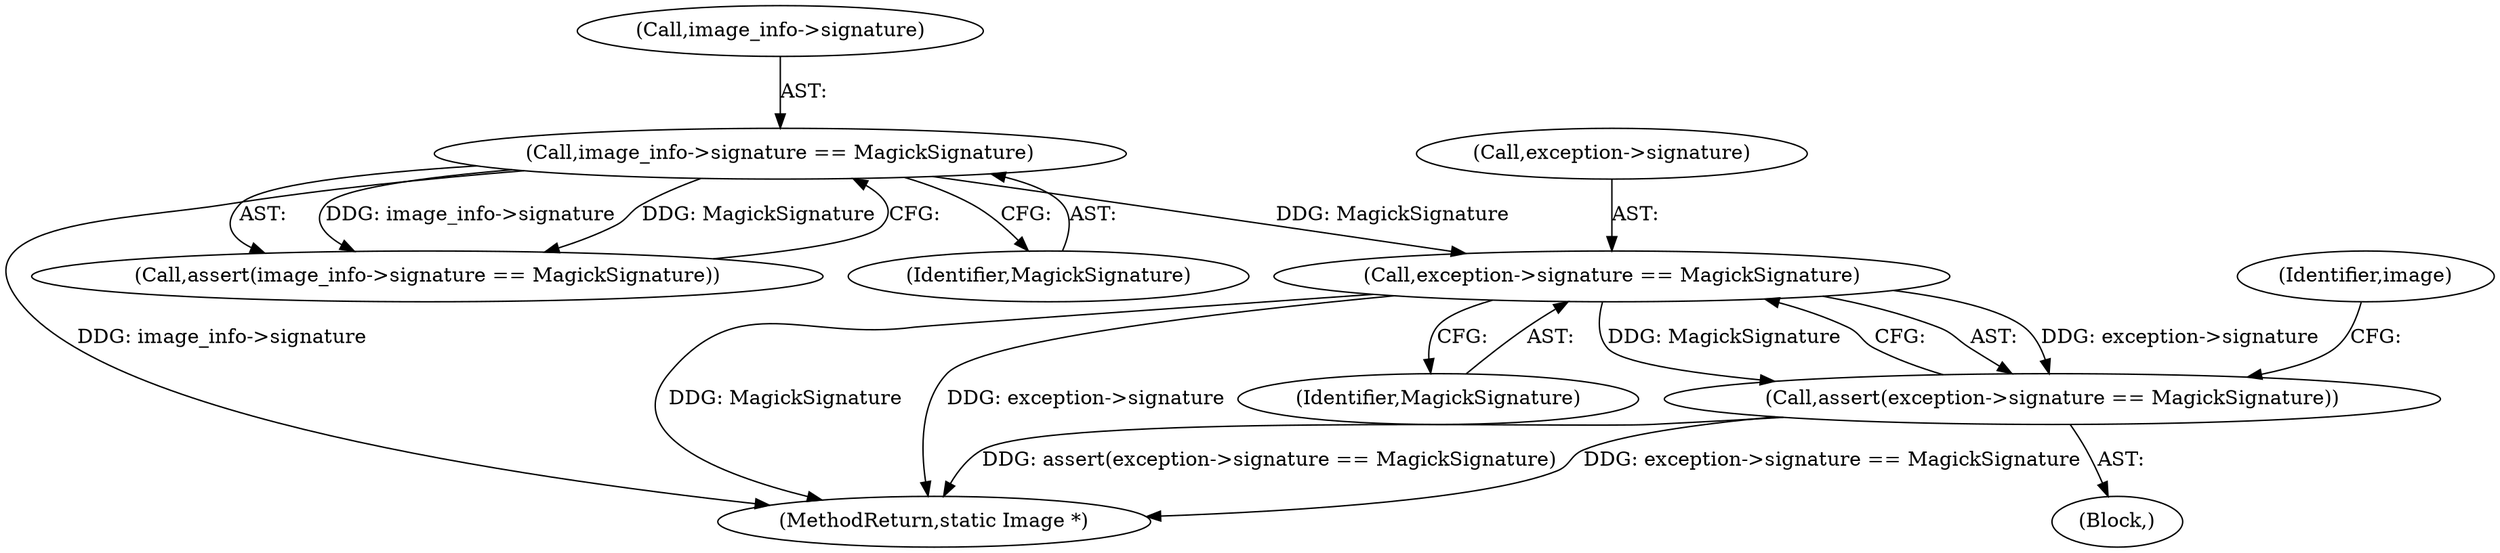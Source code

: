 digraph "0_ImageMagick_f6e9d0d9955e85bdd7540b251cd50d598dacc5e6_28@pointer" {
"1000160" [label="(Call,exception->signature == MagickSignature)"];
"1000133" [label="(Call,image_info->signature == MagickSignature)"];
"1000159" [label="(Call,assert(exception->signature == MagickSignature))"];
"1000935" [label="(MethodReturn,static Image *)"];
"1000166" [label="(Identifier,image)"];
"1000133" [label="(Call,image_info->signature == MagickSignature)"];
"1000134" [label="(Call,image_info->signature)"];
"1000132" [label="(Call,assert(image_info->signature == MagickSignature))"];
"1000159" [label="(Call,assert(exception->signature == MagickSignature))"];
"1000161" [label="(Call,exception->signature)"];
"1000164" [label="(Identifier,MagickSignature)"];
"1000160" [label="(Call,exception->signature == MagickSignature)"];
"1000108" [label="(Block,)"];
"1000137" [label="(Identifier,MagickSignature)"];
"1000160" -> "1000159"  [label="AST: "];
"1000160" -> "1000164"  [label="CFG: "];
"1000161" -> "1000160"  [label="AST: "];
"1000164" -> "1000160"  [label="AST: "];
"1000159" -> "1000160"  [label="CFG: "];
"1000160" -> "1000935"  [label="DDG: MagickSignature"];
"1000160" -> "1000935"  [label="DDG: exception->signature"];
"1000160" -> "1000159"  [label="DDG: exception->signature"];
"1000160" -> "1000159"  [label="DDG: MagickSignature"];
"1000133" -> "1000160"  [label="DDG: MagickSignature"];
"1000133" -> "1000132"  [label="AST: "];
"1000133" -> "1000137"  [label="CFG: "];
"1000134" -> "1000133"  [label="AST: "];
"1000137" -> "1000133"  [label="AST: "];
"1000132" -> "1000133"  [label="CFG: "];
"1000133" -> "1000935"  [label="DDG: image_info->signature"];
"1000133" -> "1000132"  [label="DDG: image_info->signature"];
"1000133" -> "1000132"  [label="DDG: MagickSignature"];
"1000159" -> "1000108"  [label="AST: "];
"1000166" -> "1000159"  [label="CFG: "];
"1000159" -> "1000935"  [label="DDG: assert(exception->signature == MagickSignature)"];
"1000159" -> "1000935"  [label="DDG: exception->signature == MagickSignature"];
}
